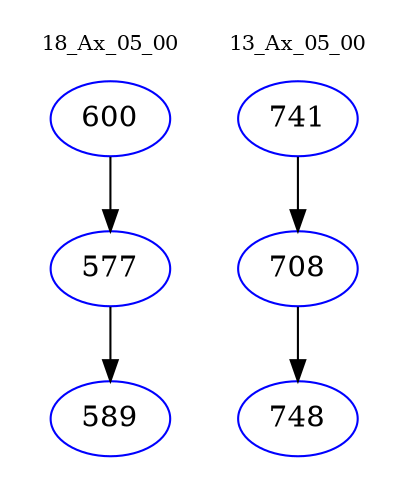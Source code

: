digraph{
subgraph cluster_0 {
color = white
label = "18_Ax_05_00";
fontsize=10;
T0_600 [label="600", color="blue"]
T0_600 -> T0_577 [color="black"]
T0_577 [label="577", color="blue"]
T0_577 -> T0_589 [color="black"]
T0_589 [label="589", color="blue"]
}
subgraph cluster_1 {
color = white
label = "13_Ax_05_00";
fontsize=10;
T1_741 [label="741", color="blue"]
T1_741 -> T1_708 [color="black"]
T1_708 [label="708", color="blue"]
T1_708 -> T1_748 [color="black"]
T1_748 [label="748", color="blue"]
}
}
